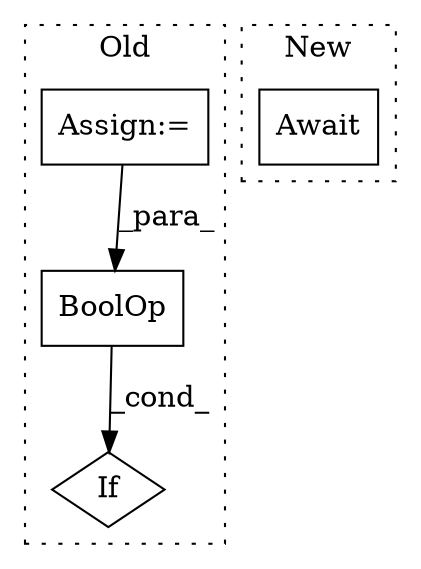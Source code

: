 digraph G {
subgraph cluster0 {
1 [label="BoolOp" a="72" s="1095" l="43" shape="box"];
3 [label="If" a="96" s="1092" l="3" shape="diamond"];
4 [label="Assign:=" a="68" s="896" l="3" shape="box"];
label = "Old";
style="dotted";
}
subgraph cluster1 {
2 [label="Await" a="70" s="1883" l="6" shape="box"];
label = "New";
style="dotted";
}
1 -> 3 [label="_cond_"];
4 -> 1 [label="_para_"];
}